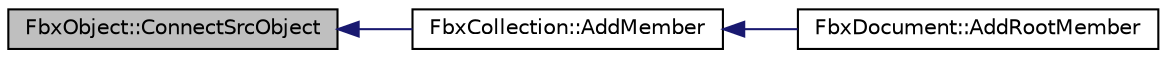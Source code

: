 digraph "FbxObject::ConnectSrcObject"
{
  edge [fontname="Helvetica",fontsize="10",labelfontname="Helvetica",labelfontsize="10"];
  node [fontname="Helvetica",fontsize="10",shape=record];
  rankdir="LR";
  Node22 [label="FbxObject::ConnectSrcObject",height=0.2,width=0.4,color="black", fillcolor="grey75", style="filled", fontcolor="black"];
  Node22 -> Node23 [dir="back",color="midnightblue",fontsize="10",style="solid",fontname="Helvetica"];
  Node23 [label="FbxCollection::AddMember",height=0.2,width=0.4,color="black", fillcolor="white", style="filled",URL="$class_fbx_collection.html#a8f9bfa57454dda20ef75dd4f27761a15"];
  Node23 -> Node24 [dir="back",color="midnightblue",fontsize="10",style="solid",fontname="Helvetica"];
  Node24 [label="FbxDocument::AddRootMember",height=0.2,width=0.4,color="black", fillcolor="white", style="filled",URL="$class_fbx_document.html#a61a00187fc94a643db607720d336ffc8"];
}

